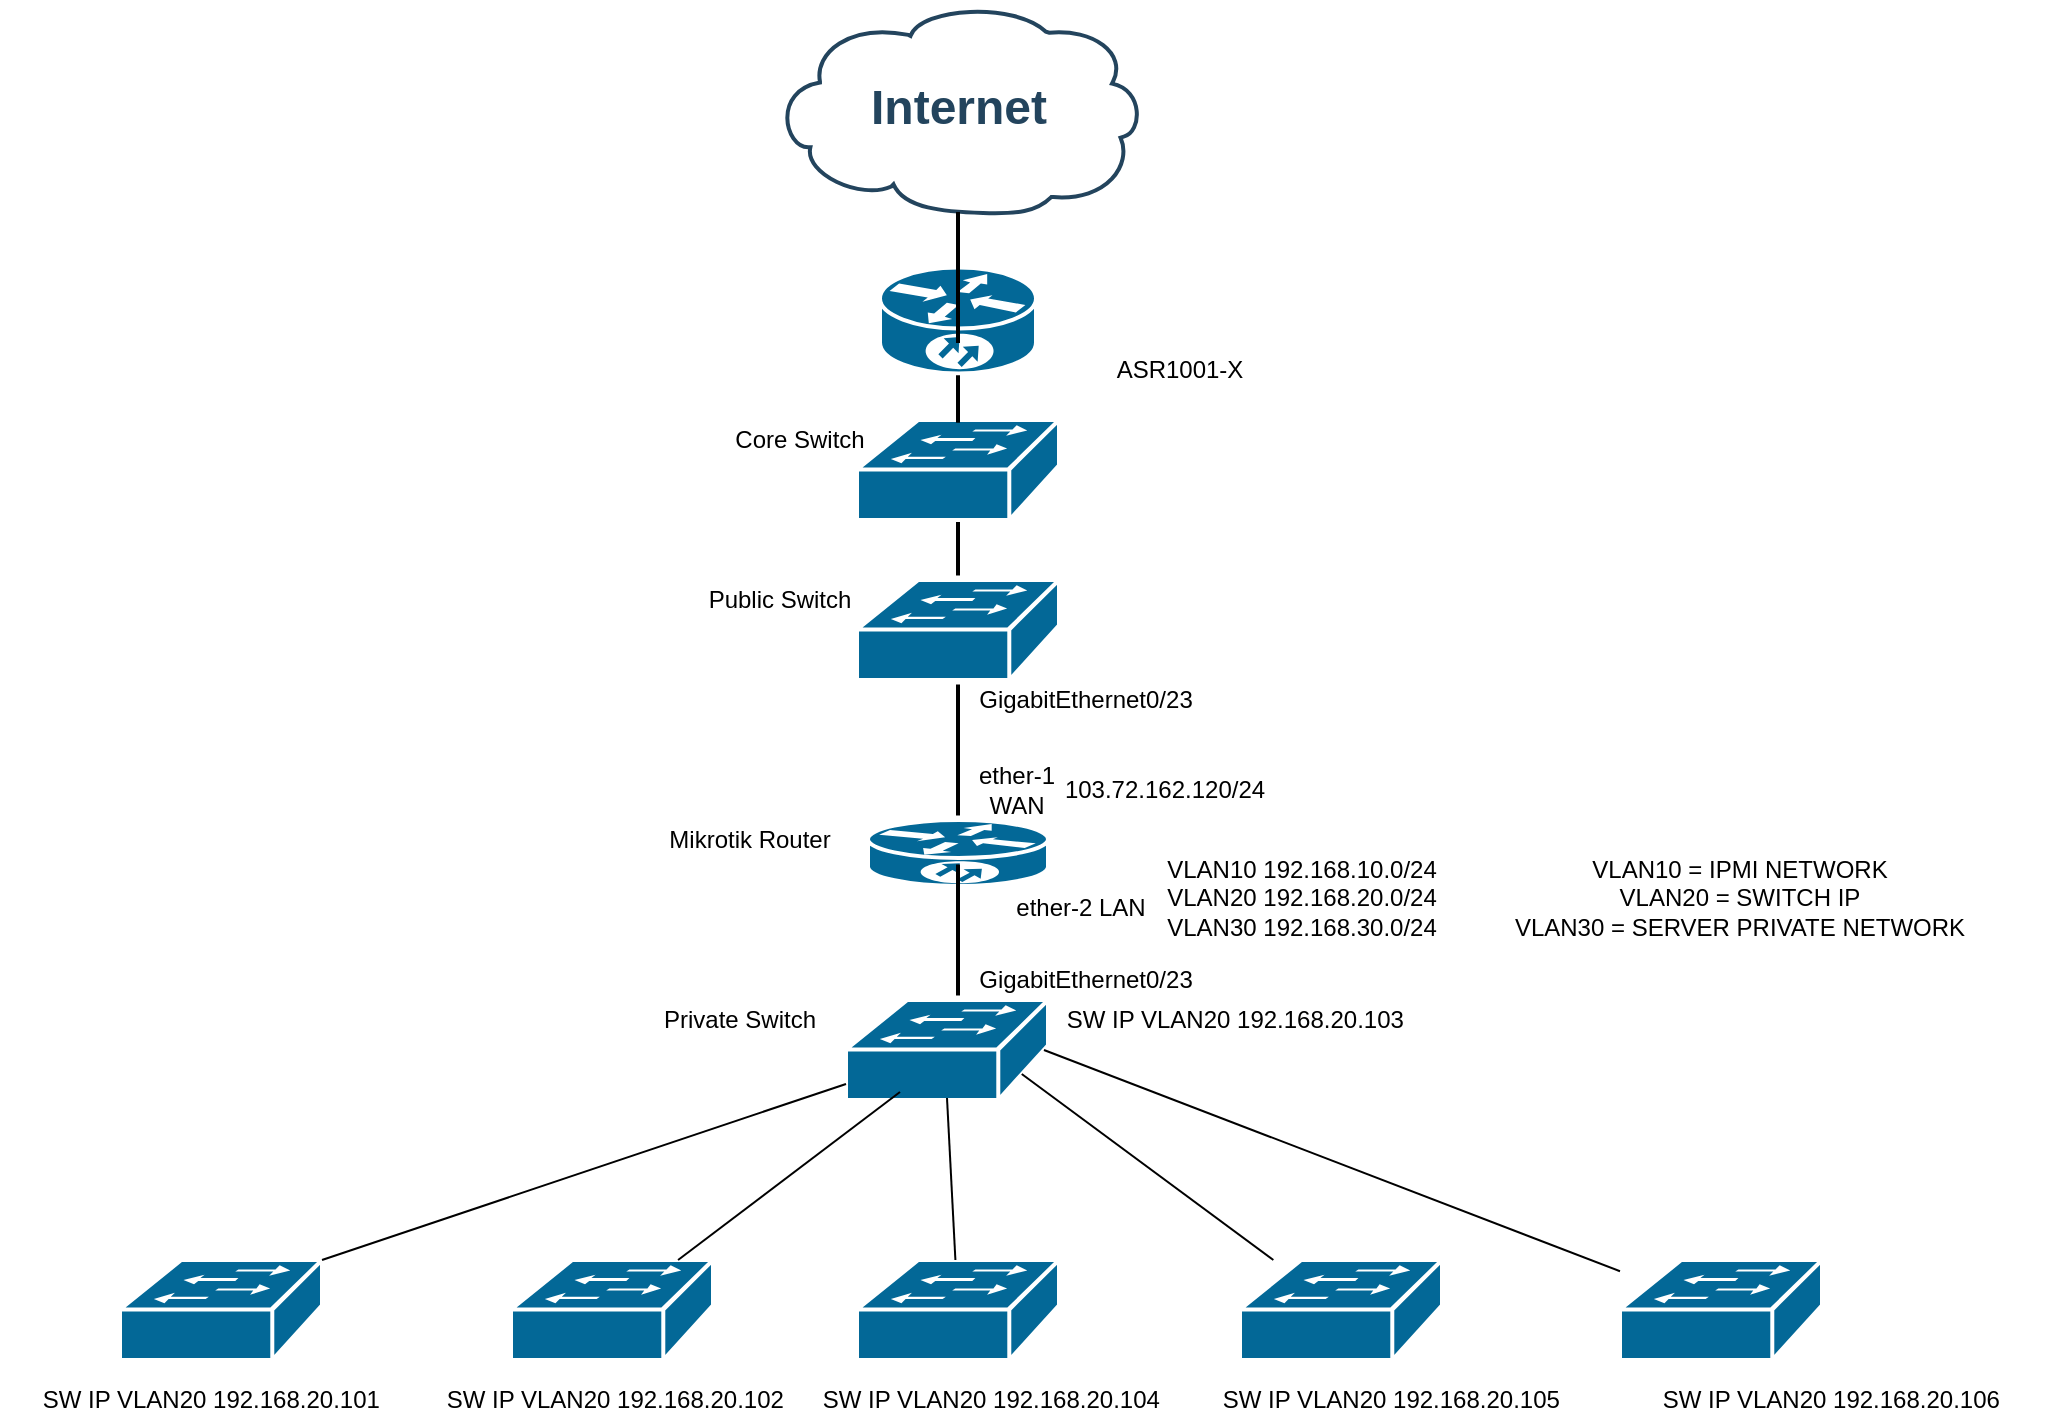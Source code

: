 <mxfile version="13.4.9" type="github"><diagram id="6a731a19-8d31-9384-78a2-239565b7b9f0" name="Page-1"><mxGraphModel dx="2066" dy="1097" grid="1" gridSize="10" guides="1" tooltips="1" connect="1" arrows="1" fold="1" page="1" pageScale="1" pageWidth="827" pageHeight="1169" background="#ffffff" math="0" shadow="0"><root><mxCell id="0"/><mxCell id="1" parent="0"/><mxCell id="2109" value="Internet" style="shape=mxgraph.cisco.storage.cloud;html=1;dashed=0;strokeColor=#23445D;fillColor=#ffffff;strokeWidth=2;fontFamily=Helvetica;fontSize=24;fontColor=#23445D;align=center;fontStyle=1" parent="1" vertex="1"><mxGeometry x="736" y="61" width="186" height="106" as="geometry"/></mxCell><mxCell id="dMkXRGYsvUkfnQJ_dTJu-2257" value="" style="shape=mxgraph.cisco.routers.10700;html=1;pointerEvents=1;dashed=0;fillColor=#036897;strokeColor=#ffffff;strokeWidth=2;verticalLabelPosition=bottom;verticalAlign=top;align=center;outlineConnect=0;" parent="1" vertex="1"><mxGeometry x="790" y="193.75" width="78" height="53" as="geometry"/></mxCell><mxCell id="dMkXRGYsvUkfnQJ_dTJu-2258" value="" style="shape=mxgraph.cisco.switches.workgroup_switch;html=1;pointerEvents=1;dashed=0;fillColor=#036897;strokeColor=#ffffff;strokeWidth=2;verticalLabelPosition=bottom;verticalAlign=top;align=center;outlineConnect=0;" parent="1" vertex="1"><mxGeometry x="778.5" y="350" width="101" height="50" as="geometry"/></mxCell><mxCell id="dMkXRGYsvUkfnQJ_dTJu-2262" value="" style="shape=mxgraph.cisco.routers.10700;html=1;pointerEvents=1;dashed=0;fillColor=#036897;strokeColor=#ffffff;strokeWidth=2;verticalLabelPosition=bottom;verticalAlign=top;align=center;outlineConnect=0;" parent="1" vertex="1"><mxGeometry x="784" y="470" width="90" height="33" as="geometry"/></mxCell><mxCell id="dMkXRGYsvUkfnQJ_dTJu-2264" value="" style="line;strokeWidth=2;html=1;rotation=90;" parent="1" vertex="1"><mxGeometry x="796.25" y="193.75" width="65.5" height="10" as="geometry"/></mxCell><mxCell id="dMkXRGYsvUkfnQJ_dTJu-2265" value="" style="line;strokeWidth=2;html=1;rotation=90;" parent="1" vertex="1"><mxGeometry x="796.25" y="310" width="65.5" height="10" as="geometry"/></mxCell><mxCell id="dMkXRGYsvUkfnQJ_dTJu-2266" value="" style="line;strokeWidth=2;html=1;rotation=90;" parent="1" vertex="1"><mxGeometry x="796.25" y="430" width="65.5" height="10" as="geometry"/></mxCell><mxCell id="dMkXRGYsvUkfnQJ_dTJu-2267" value="" style="shape=mxgraph.cisco.switches.workgroup_switch;html=1;pointerEvents=1;dashed=0;fillColor=#036897;strokeColor=#ffffff;strokeWidth=2;verticalLabelPosition=bottom;verticalAlign=top;align=center;outlineConnect=0;" parent="1" vertex="1"><mxGeometry x="773" y="560" width="101" height="50" as="geometry"/></mxCell><mxCell id="dMkXRGYsvUkfnQJ_dTJu-2268" value="" style="line;strokeWidth=2;html=1;rotation=90;" parent="1" vertex="1"><mxGeometry x="796.25" y="520" width="65.5" height="10" as="geometry"/></mxCell><mxCell id="dMkXRGYsvUkfnQJ_dTJu-2269" value="Private Switch" style="text;html=1;strokeColor=none;fillColor=none;align=center;verticalAlign=middle;whiteSpace=wrap;rounded=0;" parent="1" vertex="1"><mxGeometry x="664.5" y="560" width="110" height="20" as="geometry"/></mxCell><mxCell id="dMkXRGYsvUkfnQJ_dTJu-2270" value="Mikrotik Router" style="text;html=1;strokeColor=none;fillColor=none;align=center;verticalAlign=middle;whiteSpace=wrap;rounded=0;" parent="1" vertex="1"><mxGeometry x="664.5" y="470" width="120" height="20" as="geometry"/></mxCell><mxCell id="dMkXRGYsvUkfnQJ_dTJu-2271" value="Public Switch" style="text;html=1;strokeColor=none;fillColor=none;align=center;verticalAlign=middle;whiteSpace=wrap;rounded=0;" parent="1" vertex="1"><mxGeometry x="680" y="350" width="120" height="20" as="geometry"/></mxCell><mxCell id="dMkXRGYsvUkfnQJ_dTJu-2272" value="ether-1 WAN" style="text;html=1;strokeColor=none;fillColor=none;align=center;verticalAlign=middle;whiteSpace=wrap;rounded=0;" parent="1" vertex="1"><mxGeometry x="827" y="450" width="63" height="10" as="geometry"/></mxCell><mxCell id="dMkXRGYsvUkfnQJ_dTJu-2274" value="ether-2 LAN" style="text;html=1;strokeColor=none;fillColor=none;align=center;verticalAlign=middle;whiteSpace=wrap;rounded=0;" parent="1" vertex="1"><mxGeometry x="789" y="503.5" width="203" height="20" as="geometry"/></mxCell><mxCell id="dMkXRGYsvUkfnQJ_dTJu-2277" value="&lt;div&gt;VLAN10 192.168.10.0/24&lt;/div&gt;&lt;div&gt;VLAN20 192.168.20.0/24&lt;/div&gt;&lt;div&gt;VLAN30 192.168.30.0/24&lt;br&gt;&lt;/div&gt;" style="text;html=1;strokeColor=none;fillColor=none;align=center;verticalAlign=middle;whiteSpace=wrap;rounded=0;" parent="1" vertex="1"><mxGeometry x="901" y="470" width="200" height="77" as="geometry"/></mxCell><mxCell id="dMkXRGYsvUkfnQJ_dTJu-2278" value="" style="shape=mxgraph.cisco.switches.workgroup_switch;html=1;pointerEvents=1;dashed=0;fillColor=#036897;strokeColor=#ffffff;strokeWidth=2;verticalLabelPosition=bottom;verticalAlign=top;align=center;outlineConnect=0;" parent="1" vertex="1"><mxGeometry x="410" y="690" width="101" height="50" as="geometry"/></mxCell><mxCell id="dMkXRGYsvUkfnQJ_dTJu-2279" value="" style="shape=mxgraph.cisco.switches.workgroup_switch;html=1;pointerEvents=1;dashed=0;fillColor=#036897;strokeColor=#ffffff;strokeWidth=2;verticalLabelPosition=bottom;verticalAlign=top;align=center;outlineConnect=0;" parent="1" vertex="1"><mxGeometry x="605.5" y="690" width="101" height="50" as="geometry"/></mxCell><mxCell id="dMkXRGYsvUkfnQJ_dTJu-2280" value="" style="shape=mxgraph.cisco.switches.workgroup_switch;html=1;pointerEvents=1;dashed=0;fillColor=#036897;strokeColor=#ffffff;strokeWidth=2;verticalLabelPosition=bottom;verticalAlign=top;align=center;outlineConnect=0;" parent="1" vertex="1"><mxGeometry x="778.5" y="690" width="101" height="50" as="geometry"/></mxCell><mxCell id="dMkXRGYsvUkfnQJ_dTJu-2281" value="" style="shape=mxgraph.cisco.switches.workgroup_switch;html=1;pointerEvents=1;dashed=0;fillColor=#036897;strokeColor=#ffffff;strokeWidth=2;verticalLabelPosition=bottom;verticalAlign=top;align=center;outlineConnect=0;" parent="1" vertex="1"><mxGeometry x="970" y="690" width="101" height="50" as="geometry"/></mxCell><mxCell id="dMkXRGYsvUkfnQJ_dTJu-2282" value="" style="shape=mxgraph.cisco.switches.workgroup_switch;html=1;pointerEvents=1;dashed=0;fillColor=#036897;strokeColor=#ffffff;strokeWidth=2;verticalLabelPosition=bottom;verticalAlign=top;align=center;outlineConnect=0;" parent="1" vertex="1"><mxGeometry x="1160" y="690" width="101" height="50" as="geometry"/></mxCell><mxCell id="dMkXRGYsvUkfnQJ_dTJu-2285" value="&amp;nbsp;SW IP VLAN20 192.168.20.103 " style="text;html=1;strokeColor=none;fillColor=none;align=center;verticalAlign=middle;whiteSpace=wrap;rounded=0;" parent="1" vertex="1"><mxGeometry x="861.75" y="560" width="208" height="20" as="geometry"/></mxCell><mxCell id="dMkXRGYsvUkfnQJ_dTJu-2287" value="&amp;nbsp;SW IP VLAN20 192.168.20.101 " style="text;html=1;strokeColor=none;fillColor=none;align=center;verticalAlign=middle;whiteSpace=wrap;rounded=0;" parent="1" vertex="1"><mxGeometry x="350" y="750" width="208" height="20" as="geometry"/></mxCell><mxCell id="dMkXRGYsvUkfnQJ_dTJu-2288" value="&amp;nbsp;SW IP VLAN20 192.168.20.102 " style="text;html=1;strokeColor=none;fillColor=none;align=center;verticalAlign=middle;whiteSpace=wrap;rounded=0;" parent="1" vertex="1"><mxGeometry x="552" y="750" width="208" height="20" as="geometry"/></mxCell><mxCell id="dMkXRGYsvUkfnQJ_dTJu-2289" value="&amp;nbsp;SW IP VLAN20 192.168.20.104 " style="text;html=1;strokeColor=none;fillColor=none;align=center;verticalAlign=middle;whiteSpace=wrap;rounded=0;" parent="1" vertex="1"><mxGeometry x="740" y="750" width="208" height="20" as="geometry"/></mxCell><mxCell id="dMkXRGYsvUkfnQJ_dTJu-2290" value="&amp;nbsp;SW IP VLAN20 192.168.20.105 " style="text;html=1;strokeColor=none;fillColor=none;align=center;verticalAlign=middle;whiteSpace=wrap;rounded=0;" parent="1" vertex="1"><mxGeometry x="940" y="750" width="208" height="20" as="geometry"/></mxCell><mxCell id="dMkXRGYsvUkfnQJ_dTJu-2291" value="&amp;nbsp;SW IP VLAN20 192.168.20.106 " style="text;html=1;strokeColor=none;fillColor=none;align=center;verticalAlign=middle;whiteSpace=wrap;rounded=0;" parent="1" vertex="1"><mxGeometry x="1160" y="750" width="208" height="20" as="geometry"/></mxCell><mxCell id="dMkXRGYsvUkfnQJ_dTJu-2292" value="&lt;div&gt;VLAN10 = IPMI NETWORK&lt;br&gt;&lt;/div&gt;&lt;div&gt;VLAN20 = SWITCH IP&lt;br&gt;&lt;/div&gt;&lt;div&gt;VLAN30 = SERVER PRIVATE NETWORK &lt;br&gt;&lt;/div&gt;" style="text;html=1;strokeColor=none;fillColor=none;align=center;verticalAlign=middle;whiteSpace=wrap;rounded=0;" parent="1" vertex="1"><mxGeometry x="1060" y="470" width="320" height="77" as="geometry"/></mxCell><mxCell id="dMkXRGYsvUkfnQJ_dTJu-2293" value="ASR1001-X" style="text;html=1;strokeColor=none;fillColor=none;align=center;verticalAlign=middle;whiteSpace=wrap;rounded=0;" parent="1" vertex="1"><mxGeometry x="879.5" y="234.5" width="120" height="20" as="geometry"/></mxCell><mxCell id="dMkXRGYsvUkfnQJ_dTJu-2295" value="" style="endArrow=none;html=1;exitX=1;exitY=0;exitDx=0;exitDy=0;exitPerimeter=0;" parent="1" source="dMkXRGYsvUkfnQJ_dTJu-2278" target="dMkXRGYsvUkfnQJ_dTJu-2267" edge="1"><mxGeometry width="50" height="50" relative="1" as="geometry"><mxPoint x="680" y="570" as="sourcePoint"/><mxPoint x="730" y="520" as="targetPoint"/></mxGeometry></mxCell><mxCell id="dMkXRGYsvUkfnQJ_dTJu-2296" value="" style="endArrow=none;html=1;" parent="1" source="dMkXRGYsvUkfnQJ_dTJu-2279" edge="1"><mxGeometry width="50" height="50" relative="1" as="geometry"><mxPoint x="690.286" y="686" as="sourcePoint"/><mxPoint x="800" y="606" as="targetPoint"/></mxGeometry></mxCell><mxCell id="dMkXRGYsvUkfnQJ_dTJu-2297" value="" style="endArrow=none;html=1;entryX=0.5;entryY=0.98;entryDx=0;entryDy=0;entryPerimeter=0;" parent="1" source="dMkXRGYsvUkfnQJ_dTJu-2280" target="dMkXRGYsvUkfnQJ_dTJu-2267" edge="1"><mxGeometry width="50" height="50" relative="1" as="geometry"><mxPoint x="698.212" y="700" as="sourcePoint"/><mxPoint x="801.288" y="620" as="targetPoint"/></mxGeometry></mxCell><mxCell id="dMkXRGYsvUkfnQJ_dTJu-2298" value="" style="endArrow=none;html=1;entryX=0.87;entryY=0.74;entryDx=0;entryDy=0;entryPerimeter=0;" parent="1" source="dMkXRGYsvUkfnQJ_dTJu-2281" target="dMkXRGYsvUkfnQJ_dTJu-2267" edge="1"><mxGeometry width="50" height="50" relative="1" as="geometry"><mxPoint x="837.703" y="700" as="sourcePoint"/><mxPoint x="890" y="610" as="targetPoint"/></mxGeometry></mxCell><mxCell id="dMkXRGYsvUkfnQJ_dTJu-2299" value="" style="endArrow=none;html=1;exitX=0.98;exitY=0.5;exitDx=0;exitDy=0;exitPerimeter=0;" parent="1" source="dMkXRGYsvUkfnQJ_dTJu-2267" target="dMkXRGYsvUkfnQJ_dTJu-2282" edge="1"><mxGeometry width="50" height="50" relative="1" as="geometry"><mxPoint x="847.703" y="710" as="sourcePoint"/><mxPoint x="843.5" y="629" as="targetPoint"/></mxGeometry></mxCell><mxCell id="JyQcavUIu3-2LBXcQX2L-2235" value="GigabitEthernet0/23" style="text;html=1;strokeColor=none;fillColor=none;align=center;verticalAlign=middle;whiteSpace=wrap;rounded=0;" vertex="1" parent="1"><mxGeometry x="838" y="540" width="110" height="20" as="geometry"/></mxCell><mxCell id="JyQcavUIu3-2LBXcQX2L-2236" value="GigabitEthernet0/23" style="text;html=1;strokeColor=none;fillColor=none;align=center;verticalAlign=middle;whiteSpace=wrap;rounded=0;" vertex="1" parent="1"><mxGeometry x="838" y="400" width="110" height="20" as="geometry"/></mxCell><mxCell id="JyQcavUIu3-2LBXcQX2L-2237" value="" style="shape=mxgraph.cisco.switches.workgroup_switch;html=1;pointerEvents=1;dashed=0;fillColor=#036897;strokeColor=#ffffff;strokeWidth=2;verticalLabelPosition=bottom;verticalAlign=top;align=center;outlineConnect=0;" vertex="1" parent="1"><mxGeometry x="778.5" y="270" width="101" height="50" as="geometry"/></mxCell><mxCell id="JyQcavUIu3-2LBXcQX2L-2242" value="" style="line;strokeWidth=2;html=1;rotation=90;" vertex="1" parent="1"><mxGeometry x="817.12" y="254.5" width="23.75" height="10" as="geometry"/></mxCell><mxCell id="JyQcavUIu3-2LBXcQX2L-2243" value="Core Switch" style="text;html=1;strokeColor=none;fillColor=none;align=center;verticalAlign=middle;whiteSpace=wrap;rounded=0;" vertex="1" parent="1"><mxGeometry x="690" y="270" width="120" height="20" as="geometry"/></mxCell><mxCell id="JyQcavUIu3-2LBXcQX2L-2250" value="103.72.162.120/24" style="text;html=1;strokeColor=none;fillColor=none;align=center;verticalAlign=middle;whiteSpace=wrap;rounded=0;" vertex="1" parent="1"><mxGeometry x="901" y="450" width="63" height="10" as="geometry"/></mxCell></root></mxGraphModel></diagram></mxfile>